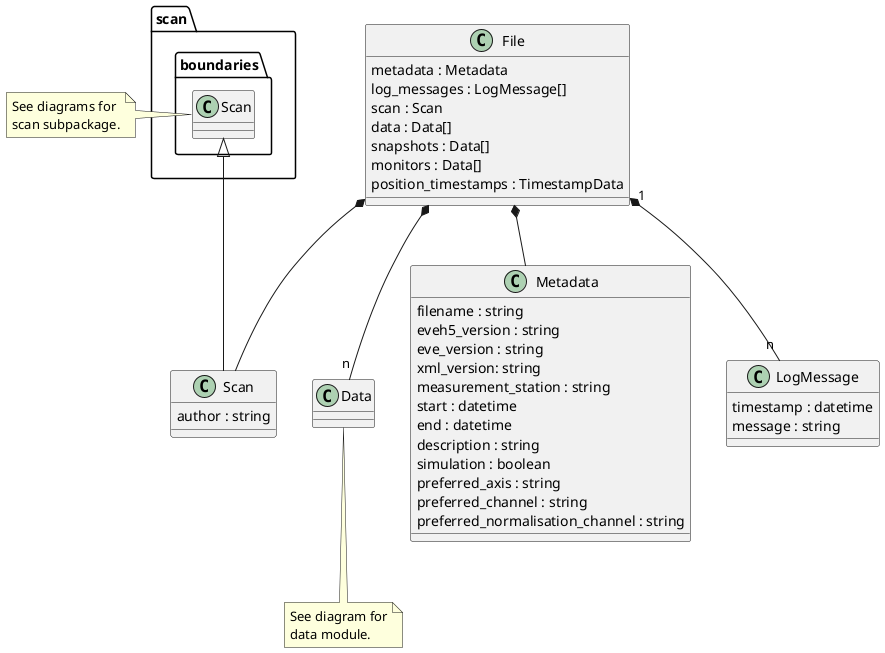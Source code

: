 @startuml

class File {
    metadata : Metadata
    log_messages : LogMessage[]
    scan : Scan
    data : Data[]
    snapshots : Data[]
    monitors : Data[]
    position_timestamps : TimestampData
}

File *-- "n" Data
note bottom: See diagram for\ndata module.

class Metadata{
    filename : string
    eveh5_version : string
    eve_version : string
    xml_version: string
    measurement_station : string
    start : datetime
    end : datetime
    description : string
    simulation : boolean
    preferred_axis : string
    preferred_channel : string
    preferred_normalisation_channel : string
}

class LogMessage {
    timestamp : datetime
    message : string
}

class Scan extends scan.boundaries.Scan {
    author : string
}
note left: See diagrams for\nscan subpackage.

File *-- Metadata
File "1" *-- "n" LogMessage
File *-- Scan

@enduml
